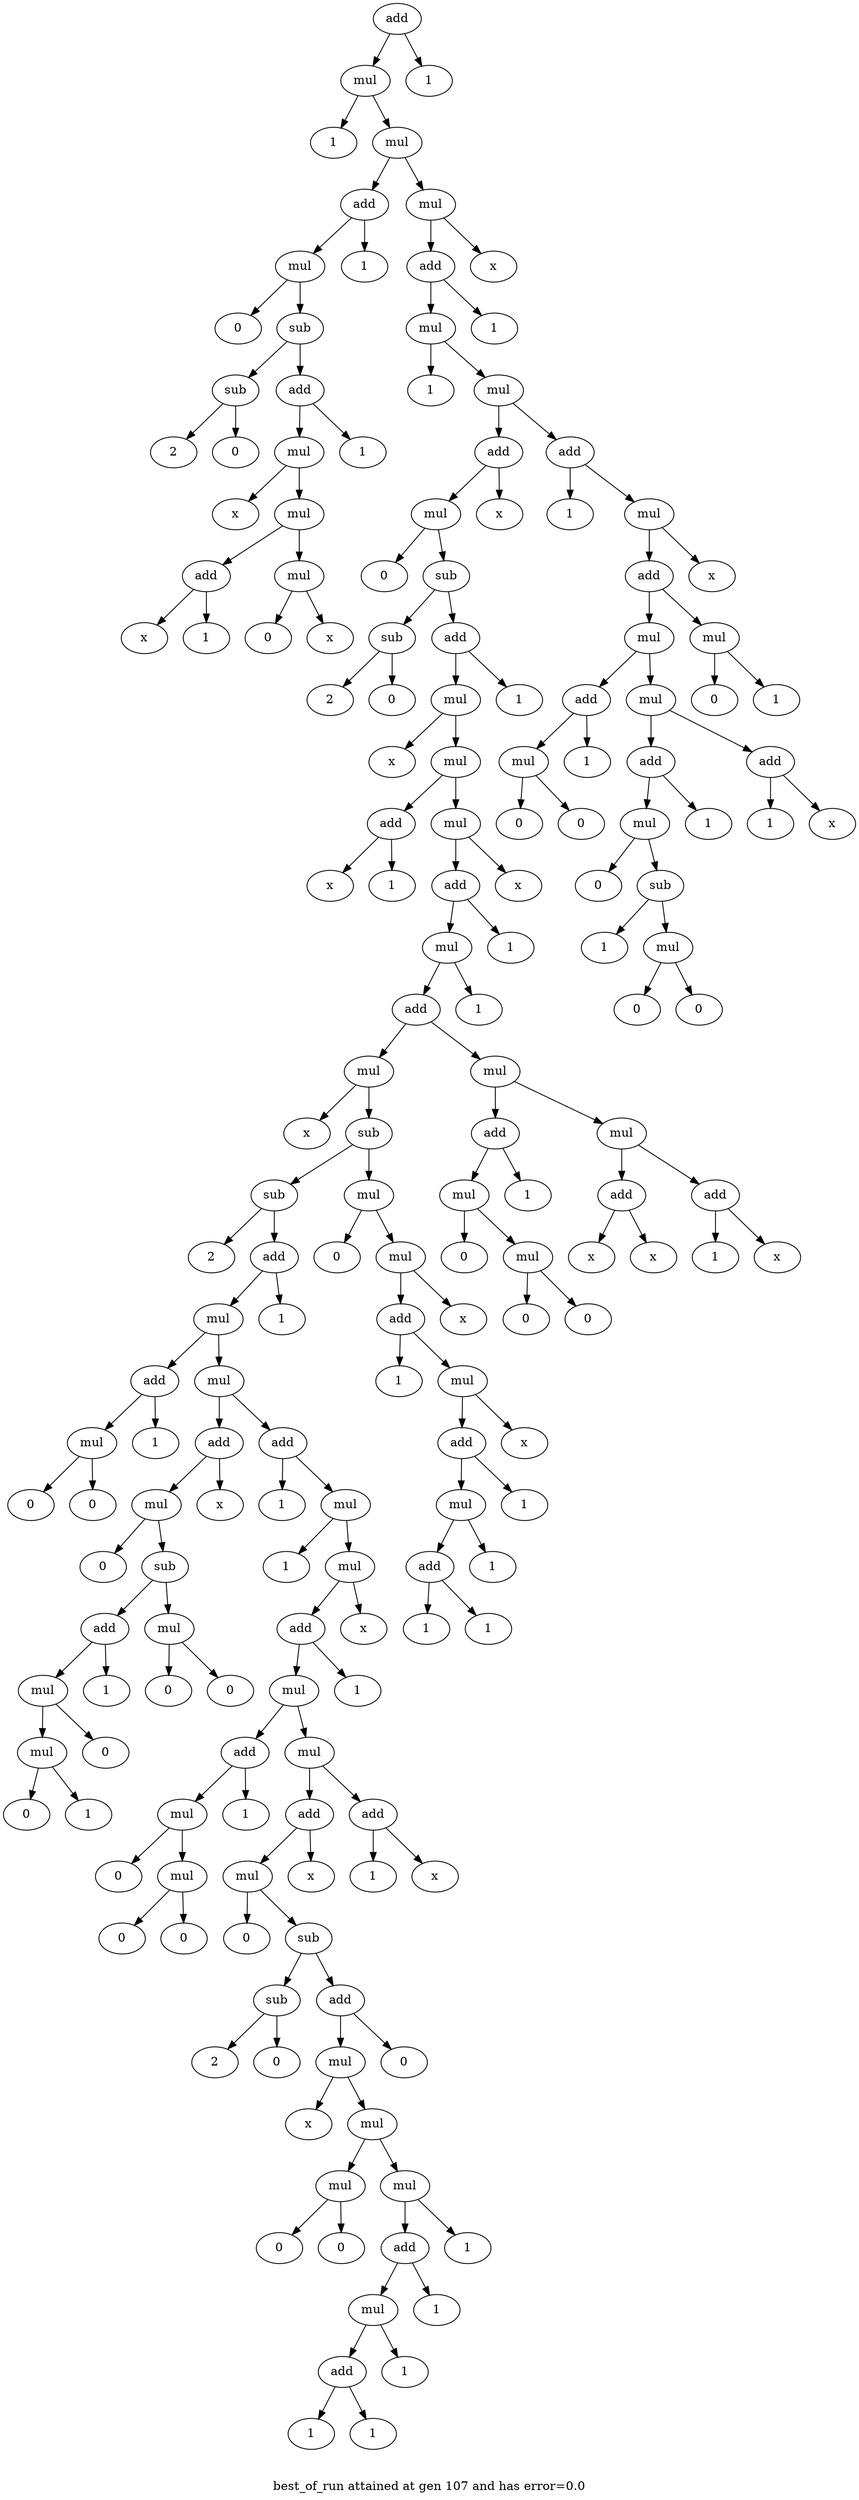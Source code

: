 digraph {
	graph [label="

best_of_run attained at gen 107 and has error=0.0"]
	0 [label=add]
	0 -> 1
	1 [label=mul]
	1 -> 2
	2 [label=1]
	1 -> 3
	3 [label=mul]
	3 -> 4
	4 [label=add]
	4 -> 5
	5 [label=mul]
	5 -> 6
	6 [label=0]
	5 -> 7
	7 [label=sub]
	7 -> 8
	8 [label=sub]
	8 -> 9
	9 [label=2]
	8 -> 10
	10 [label=0]
	7 -> 11
	11 [label=add]
	11 -> 12
	12 [label=mul]
	12 -> 13
	13 [label=x]
	12 -> 14
	14 [label=mul]
	14 -> 15
	15 [label=add]
	15 -> 16
	16 [label=x]
	15 -> 17
	17 [label=1]
	14 -> 18
	18 [label=mul]
	18 -> 19
	19 [label=0]
	18 -> 20
	20 [label=x]
	11 -> 21
	21 [label=1]
	4 -> 22
	22 [label=1]
	3 -> 23
	23 [label=mul]
	23 -> 24
	24 [label=add]
	24 -> 25
	25 [label=mul]
	25 -> 26
	26 [label=1]
	25 -> 27
	27 [label=mul]
	27 -> 28
	28 [label=add]
	28 -> 29
	29 [label=mul]
	29 -> 30
	30 [label=0]
	29 -> 31
	31 [label=sub]
	31 -> 32
	32 [label=sub]
	32 -> 33
	33 [label=2]
	32 -> 34
	34 [label=0]
	31 -> 35
	35 [label=add]
	35 -> 36
	36 [label=mul]
	36 -> 37
	37 [label=x]
	36 -> 38
	38 [label=mul]
	38 -> 39
	39 [label=add]
	39 -> 40
	40 [label=x]
	39 -> 41
	41 [label=1]
	38 -> 42
	42 [label=mul]
	42 -> 43
	43 [label=add]
	43 -> 44
	44 [label=mul]
	44 -> 45
	45 [label=add]
	45 -> 46
	46 [label=mul]
	46 -> 47
	47 [label=x]
	46 -> 48
	48 [label=sub]
	48 -> 49
	49 [label=sub]
	49 -> 50
	50 [label=2]
	49 -> 51
	51 [label=add]
	51 -> 52
	52 [label=mul]
	52 -> 53
	53 [label=add]
	53 -> 54
	54 [label=mul]
	54 -> 55
	55 [label=0]
	54 -> 56
	56 [label=0]
	53 -> 57
	57 [label=1]
	52 -> 58
	58 [label=mul]
	58 -> 59
	59 [label=add]
	59 -> 60
	60 [label=mul]
	60 -> 61
	61 [label=0]
	60 -> 62
	62 [label=sub]
	62 -> 63
	63 [label=add]
	63 -> 64
	64 [label=mul]
	64 -> 65
	65 [label=mul]
	65 -> 66
	66 [label=0]
	65 -> 67
	67 [label=1]
	64 -> 68
	68 [label=0]
	63 -> 69
	69 [label=1]
	62 -> 70
	70 [label=mul]
	70 -> 71
	71 [label=0]
	70 -> 72
	72 [label=0]
	59 -> 73
	73 [label=x]
	58 -> 74
	74 [label=add]
	74 -> 75
	75 [label=1]
	74 -> 76
	76 [label=mul]
	76 -> 77
	77 [label=1]
	76 -> 78
	78 [label=mul]
	78 -> 79
	79 [label=add]
	79 -> 80
	80 [label=mul]
	80 -> 81
	81 [label=add]
	81 -> 82
	82 [label=mul]
	82 -> 83
	83 [label=0]
	82 -> 84
	84 [label=mul]
	84 -> 85
	85 [label=0]
	84 -> 86
	86 [label=0]
	81 -> 87
	87 [label=1]
	80 -> 88
	88 [label=mul]
	88 -> 89
	89 [label=add]
	89 -> 90
	90 [label=mul]
	90 -> 91
	91 [label=0]
	90 -> 92
	92 [label=sub]
	92 -> 93
	93 [label=sub]
	93 -> 94
	94 [label=2]
	93 -> 95
	95 [label=0]
	92 -> 96
	96 [label=add]
	96 -> 97
	97 [label=mul]
	97 -> 98
	98 [label=x]
	97 -> 99
	99 [label=mul]
	99 -> 100
	100 [label=mul]
	100 -> 101
	101 [label=0]
	100 -> 102
	102 [label=0]
	99 -> 103
	103 [label=mul]
	103 -> 104
	104 [label=add]
	104 -> 105
	105 [label=mul]
	105 -> 106
	106 [label=add]
	106 -> 107
	107 [label=1]
	106 -> 108
	108 [label=1]
	105 -> 109
	109 [label=1]
	104 -> 110
	110 [label=1]
	103 -> 111
	111 [label=1]
	96 -> 112
	112 [label=0]
	89 -> 113
	113 [label=x]
	88 -> 114
	114 [label=add]
	114 -> 115
	115 [label=1]
	114 -> 116
	116 [label=x]
	79 -> 117
	117 [label=1]
	78 -> 118
	118 [label=x]
	51 -> 119
	119 [label=1]
	48 -> 120
	120 [label=mul]
	120 -> 121
	121 [label=0]
	120 -> 122
	122 [label=mul]
	122 -> 123
	123 [label=add]
	123 -> 124
	124 [label=1]
	123 -> 125
	125 [label=mul]
	125 -> 126
	126 [label=add]
	126 -> 127
	127 [label=mul]
	127 -> 128
	128 [label=add]
	128 -> 129
	129 [label=1]
	128 -> 130
	130 [label=1]
	127 -> 131
	131 [label=1]
	126 -> 132
	132 [label=1]
	125 -> 133
	133 [label=x]
	122 -> 134
	134 [label=x]
	45 -> 135
	135 [label=mul]
	135 -> 136
	136 [label=add]
	136 -> 137
	137 [label=mul]
	137 -> 138
	138 [label=0]
	137 -> 139
	139 [label=mul]
	139 -> 140
	140 [label=0]
	139 -> 141
	141 [label=0]
	136 -> 142
	142 [label=1]
	135 -> 143
	143 [label=mul]
	143 -> 144
	144 [label=add]
	144 -> 145
	145 [label=x]
	144 -> 146
	146 [label=x]
	143 -> 147
	147 [label=add]
	147 -> 148
	148 [label=1]
	147 -> 149
	149 [label=x]
	44 -> 150
	150 [label=1]
	43 -> 151
	151 [label=1]
	42 -> 152
	152 [label=x]
	35 -> 153
	153 [label=1]
	28 -> 154
	154 [label=x]
	27 -> 155
	155 [label=add]
	155 -> 156
	156 [label=1]
	155 -> 157
	157 [label=mul]
	157 -> 158
	158 [label=add]
	158 -> 159
	159 [label=mul]
	159 -> 160
	160 [label=add]
	160 -> 161
	161 [label=mul]
	161 -> 162
	162 [label=0]
	161 -> 163
	163 [label=0]
	160 -> 164
	164 [label=1]
	159 -> 165
	165 [label=mul]
	165 -> 166
	166 [label=add]
	166 -> 167
	167 [label=mul]
	167 -> 168
	168 [label=0]
	167 -> 169
	169 [label=sub]
	169 -> 170
	170 [label=1]
	169 -> 171
	171 [label=mul]
	171 -> 172
	172 [label=0]
	171 -> 173
	173 [label=0]
	166 -> 174
	174 [label=1]
	165 -> 175
	175 [label=add]
	175 -> 176
	176 [label=1]
	175 -> 177
	177 [label=x]
	158 -> 178
	178 [label=mul]
	178 -> 179
	179 [label=0]
	178 -> 180
	180 [label=1]
	157 -> 181
	181 [label=x]
	24 -> 182
	182 [label=1]
	23 -> 183
	183 [label=x]
	0 -> 184
	184 [label=1]
}
